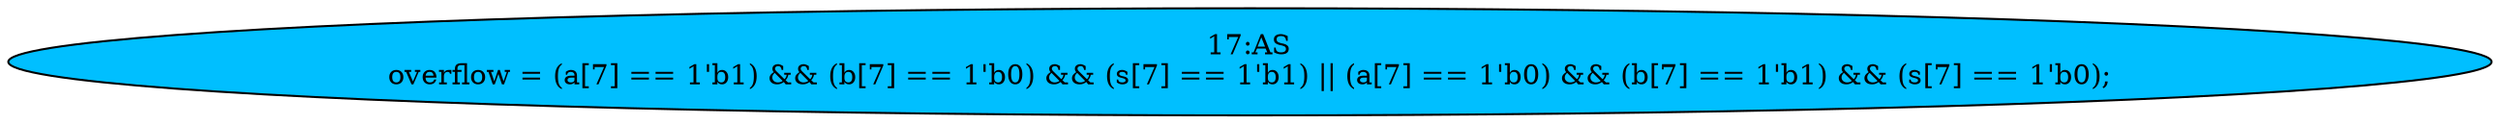 strict digraph "" {
	node [label="\N"];
	"17:AS"	[ast="<pyverilog.vparser.ast.Assign object at 0x7f2dba0a1650>",
		def_var="['overflow']",
		fillcolor=deepskyblue,
		label="17:AS
overflow = (a[7] == 1'b1) && (b[7] == 1'b0) && (s[7] == 1'b1) || (a[7] == 1'b0) && (b[7] == 1'b1) && (s[7] == 1'b0);",
		statements="[]",
		style=filled,
		typ=Assign,
		use_var="['a', 'b', 's', 'a', 'b', 's']"];
}
